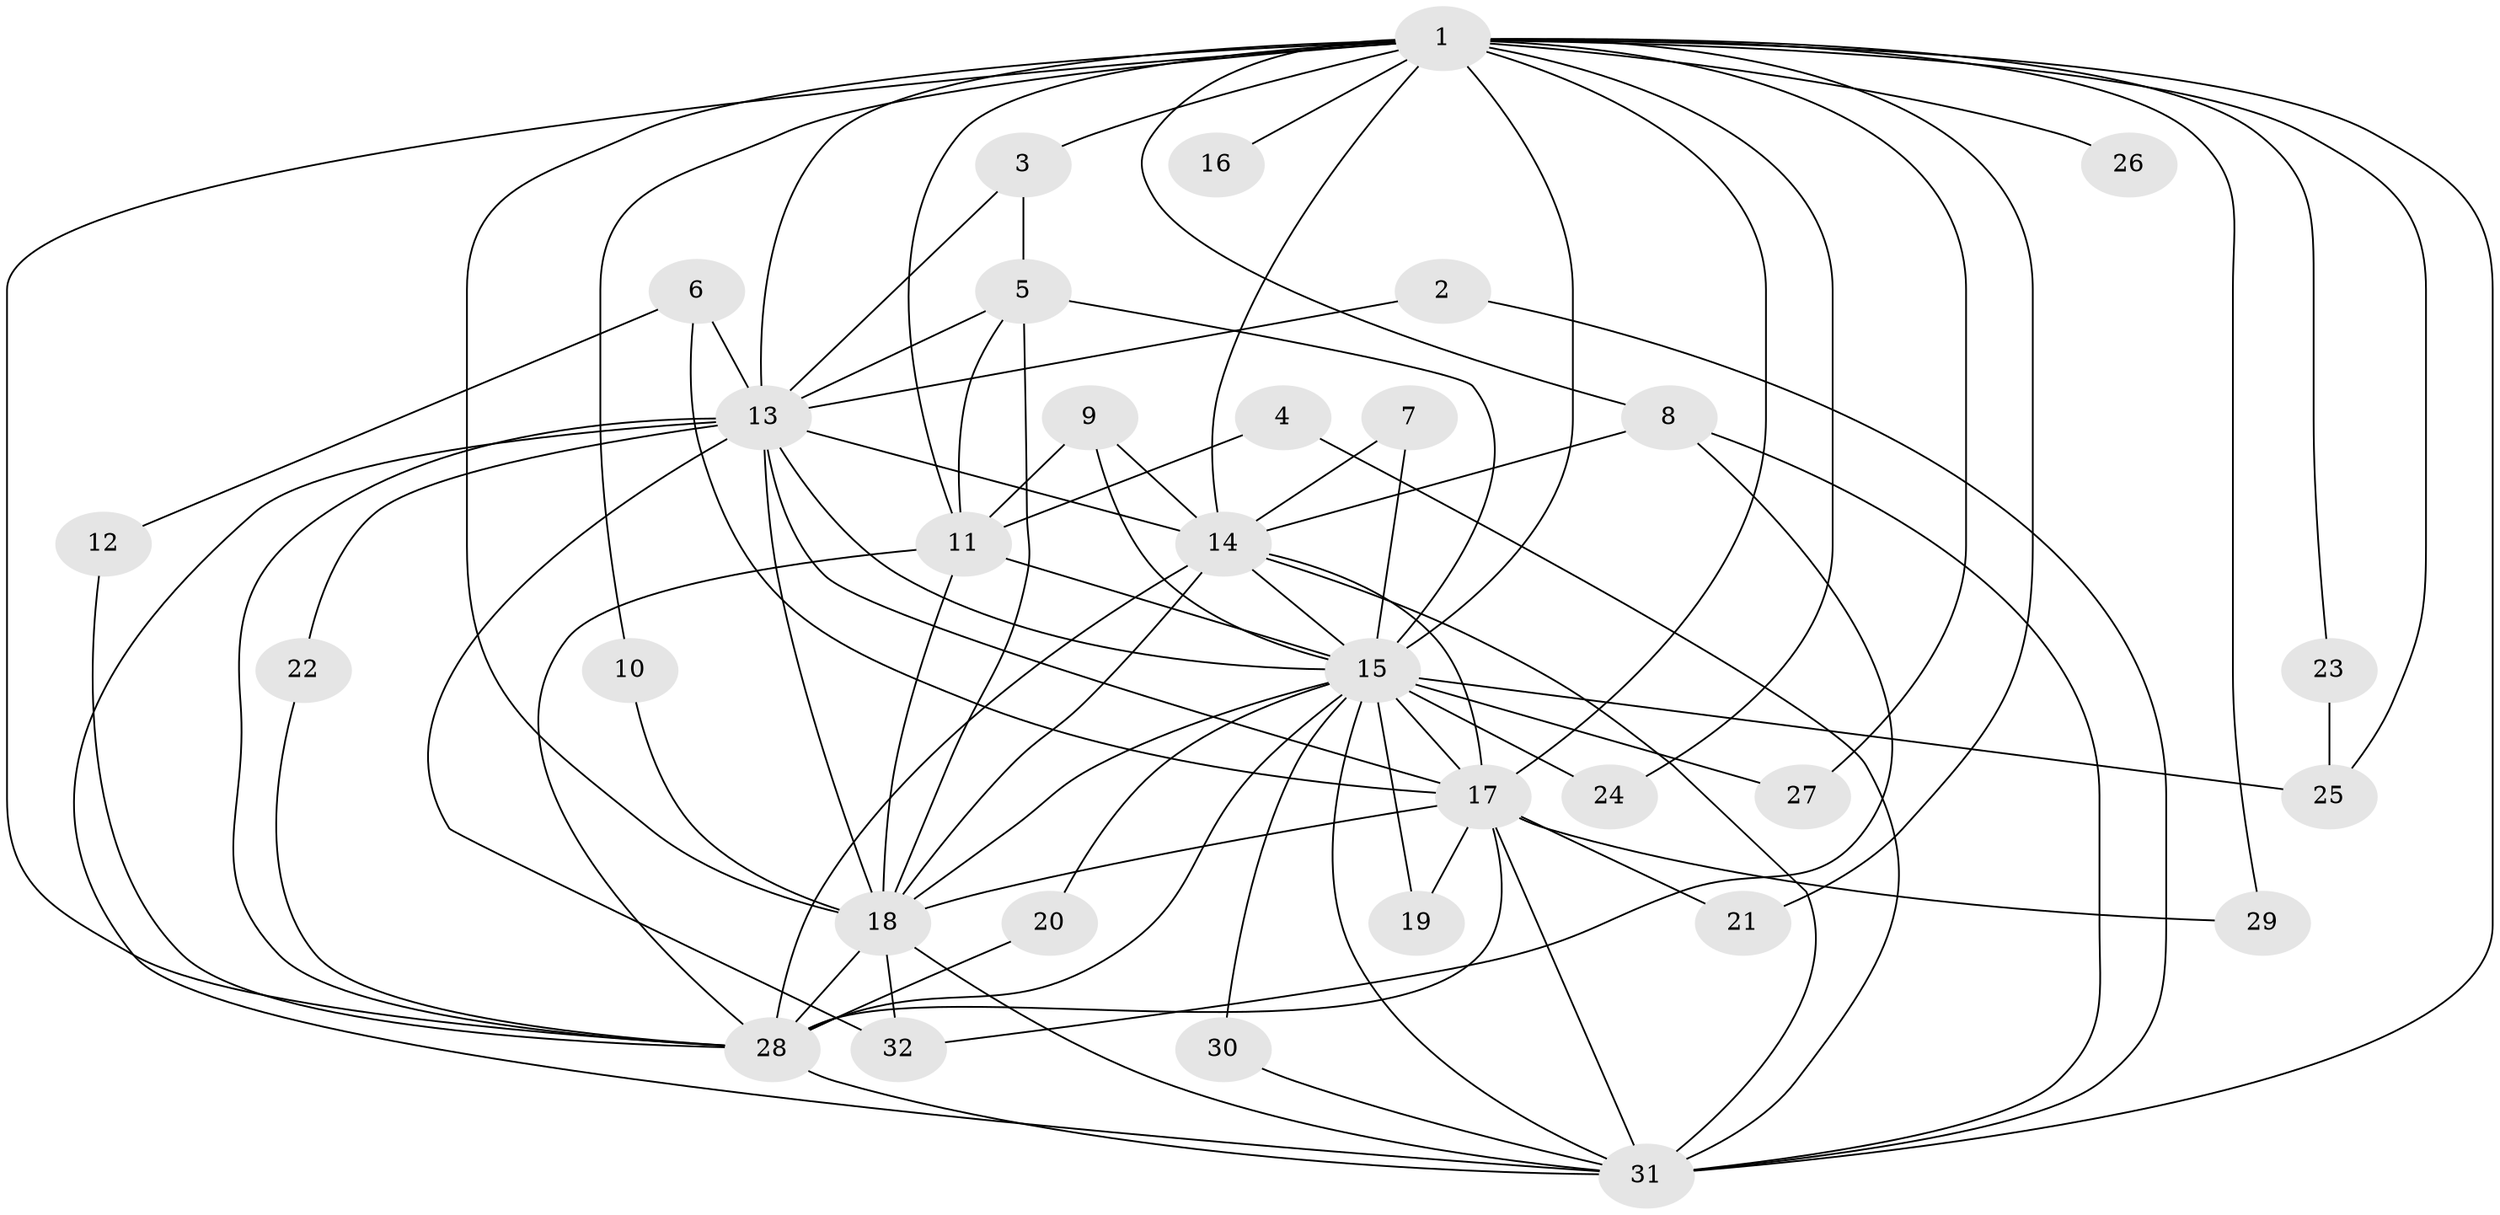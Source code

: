 // original degree distribution, {20: 0.015873015873015872, 22: 0.015873015873015872, 13: 0.015873015873015872, 16: 0.047619047619047616, 18: 0.015873015873015872, 15: 0.015873015873015872, 14: 0.015873015873015872, 17: 0.015873015873015872, 3: 0.1746031746031746, 2: 0.5714285714285714, 7: 0.015873015873015872, 5: 0.047619047619047616, 4: 0.031746031746031744}
// Generated by graph-tools (version 1.1) at 2025/25/03/09/25 03:25:36]
// undirected, 32 vertices, 82 edges
graph export_dot {
graph [start="1"]
  node [color=gray90,style=filled];
  1;
  2;
  3;
  4;
  5;
  6;
  7;
  8;
  9;
  10;
  11;
  12;
  13;
  14;
  15;
  16;
  17;
  18;
  19;
  20;
  21;
  22;
  23;
  24;
  25;
  26;
  27;
  28;
  29;
  30;
  31;
  32;
  1 -- 3 [weight=1.0];
  1 -- 8 [weight=2.0];
  1 -- 10 [weight=1.0];
  1 -- 11 [weight=1.0];
  1 -- 13 [weight=3.0];
  1 -- 14 [weight=3.0];
  1 -- 15 [weight=5.0];
  1 -- 16 [weight=2.0];
  1 -- 17 [weight=3.0];
  1 -- 18 [weight=3.0];
  1 -- 21 [weight=1.0];
  1 -- 23 [weight=1.0];
  1 -- 24 [weight=1.0];
  1 -- 25 [weight=1.0];
  1 -- 26 [weight=1.0];
  1 -- 27 [weight=3.0];
  1 -- 28 [weight=3.0];
  1 -- 29 [weight=1.0];
  1 -- 31 [weight=2.0];
  2 -- 13 [weight=1.0];
  2 -- 31 [weight=1.0];
  3 -- 5 [weight=1.0];
  3 -- 13 [weight=1.0];
  4 -- 11 [weight=1.0];
  4 -- 31 [weight=1.0];
  5 -- 11 [weight=1.0];
  5 -- 13 [weight=2.0];
  5 -- 15 [weight=1.0];
  5 -- 18 [weight=1.0];
  6 -- 12 [weight=1.0];
  6 -- 13 [weight=1.0];
  6 -- 17 [weight=1.0];
  7 -- 14 [weight=1.0];
  7 -- 15 [weight=1.0];
  8 -- 14 [weight=1.0];
  8 -- 31 [weight=2.0];
  8 -- 32 [weight=1.0];
  9 -- 11 [weight=2.0];
  9 -- 14 [weight=1.0];
  9 -- 15 [weight=1.0];
  10 -- 18 [weight=1.0];
  11 -- 15 [weight=1.0];
  11 -- 18 [weight=1.0];
  11 -- 28 [weight=1.0];
  12 -- 28 [weight=1.0];
  13 -- 14 [weight=2.0];
  13 -- 15 [weight=2.0];
  13 -- 17 [weight=1.0];
  13 -- 18 [weight=1.0];
  13 -- 22 [weight=1.0];
  13 -- 28 [weight=1.0];
  13 -- 31 [weight=1.0];
  13 -- 32 [weight=1.0];
  14 -- 15 [weight=2.0];
  14 -- 17 [weight=1.0];
  14 -- 18 [weight=1.0];
  14 -- 28 [weight=1.0];
  14 -- 31 [weight=1.0];
  15 -- 17 [weight=2.0];
  15 -- 18 [weight=2.0];
  15 -- 19 [weight=1.0];
  15 -- 20 [weight=1.0];
  15 -- 24 [weight=1.0];
  15 -- 25 [weight=3.0];
  15 -- 27 [weight=1.0];
  15 -- 28 [weight=2.0];
  15 -- 30 [weight=1.0];
  15 -- 31 [weight=2.0];
  17 -- 18 [weight=1.0];
  17 -- 19 [weight=1.0];
  17 -- 21 [weight=1.0];
  17 -- 28 [weight=1.0];
  17 -- 29 [weight=1.0];
  17 -- 31 [weight=3.0];
  18 -- 28 [weight=2.0];
  18 -- 31 [weight=1.0];
  18 -- 32 [weight=1.0];
  20 -- 28 [weight=1.0];
  22 -- 28 [weight=1.0];
  23 -- 25 [weight=1.0];
  28 -- 31 [weight=1.0];
  30 -- 31 [weight=1.0];
}
